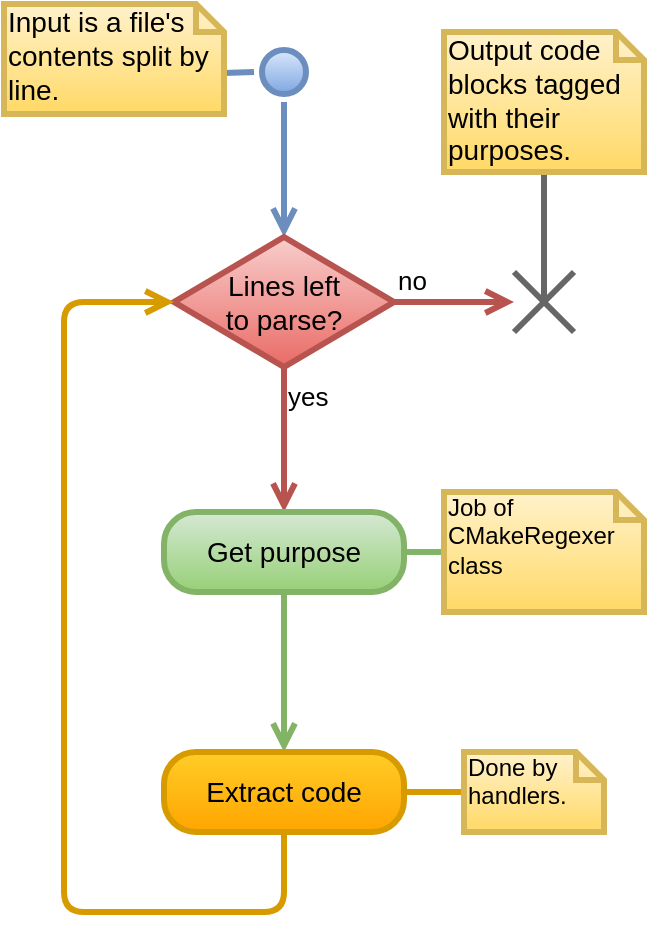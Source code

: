 <mxfile version="11.2.4" type="device" pages="1"><diagram id="R8ngB0sKf44TS-Z1Nfeh" name="Page-1"><mxGraphModel dx="1422" dy="778" grid="1" gridSize="10" guides="1" tooltips="1" connect="1" arrows="1" fold="1" page="1" pageScale="1" pageWidth="850" pageHeight="1100" math="0" shadow="0"><root><mxCell id="0"/><mxCell id="1" parent="0"/><mxCell id="fYp1gpqLL94JgkL7E62y-1" value="" style="ellipse;html=1;shape=startState;fillColor=#dae8fc;strokeColor=#6c8ebf;gradientColor=#7ea6e0;strokeWidth=3;" vertex="1" parent="1"><mxGeometry x="135" y="35" width="30" height="30" as="geometry"/></mxCell><mxCell id="fYp1gpqLL94JgkL7E62y-2" value="" style="edgeStyle=orthogonalEdgeStyle;html=1;verticalAlign=bottom;endArrow=open;endSize=8;strokeColor=#6c8ebf;entryX=0.5;entryY=0;entryDx=0;entryDy=0;gradientColor=#7ea6e0;fillColor=#dae8fc;strokeWidth=3;" edge="1" source="fYp1gpqLL94JgkL7E62y-1" parent="1" target="fYp1gpqLL94JgkL7E62y-6"><mxGeometry relative="1" as="geometry"><mxPoint x="95" y="125" as="targetPoint"/><Array as="points"><mxPoint x="150" y="80"/><mxPoint x="150" y="80"/></Array></mxGeometry></mxCell><mxCell id="fYp1gpqLL94JgkL7E62y-6" value="&lt;div style=&quot;font-size: 14px;&quot;&gt;Lines left &lt;br style=&quot;font-size: 14px;&quot;&gt;&lt;/div&gt;&lt;div style=&quot;font-size: 14px;&quot;&gt;to parse?&lt;/div&gt;" style="rhombus;whiteSpace=wrap;html=1;fillColor=#f8cecc;strokeColor=#b85450;gradientColor=#ea6b66;strokeWidth=3;fontSize=14;" vertex="1" parent="1"><mxGeometry x="95" y="132.5" width="110" height="65" as="geometry"/></mxCell><mxCell id="fYp1gpqLL94JgkL7E62y-8" value="yes" style="edgeStyle=orthogonalEdgeStyle;html=1;align=left;verticalAlign=top;endArrow=open;endSize=8;strokeColor=#b85450;gradientColor=#ea6b66;fillColor=#f8cecc;strokeWidth=3;fontSize=13;" edge="1" source="fYp1gpqLL94JgkL7E62y-6" parent="1" target="fYp1gpqLL94JgkL7E62y-12"><mxGeometry x="-1" relative="1" as="geometry"><mxPoint x="120" y="385" as="targetPoint"/></mxGeometry></mxCell><mxCell id="fYp1gpqLL94JgkL7E62y-12" value="Get purpose" style="rounded=1;whiteSpace=wrap;html=1;arcSize=40;fillColor=#d5e8d4;strokeColor=#82b366;gradientColor=#97d077;strokeWidth=3;fontSize=14;" vertex="1" parent="1"><mxGeometry x="90" y="270" width="120" height="40" as="geometry"/></mxCell><mxCell id="fYp1gpqLL94JgkL7E62y-13" value="" style="edgeStyle=orthogonalEdgeStyle;html=1;verticalAlign=bottom;endArrow=open;endSize=8;strokeColor=#82b366;entryX=0.5;entryY=0;entryDx=0;entryDy=0;strokeWidth=3;gradientColor=#97d077;fillColor=#d5e8d4;" edge="1" source="fYp1gpqLL94JgkL7E62y-12" parent="1" target="fYp1gpqLL94JgkL7E62y-20"><mxGeometry relative="1" as="geometry"><mxPoint x="140" y="515" as="targetPoint"/></mxGeometry></mxCell><mxCell id="fYp1gpqLL94JgkL7E62y-25" style="rounded=0;orthogonalLoop=1;jettySize=auto;html=1;exitX=0;exitY=0;exitDx=110;exitDy=34.5;exitPerimeter=0;entryX=0;entryY=0.5;entryDx=0;entryDy=0;endArrow=none;endFill=0;strokeWidth=3;gradientColor=#7ea6e0;fillColor=#dae8fc;strokeColor=#6c8ebf;" edge="1" parent="1" source="fYp1gpqLL94JgkL7E62y-19" target="fYp1gpqLL94JgkL7E62y-1"><mxGeometry relative="1" as="geometry"/></mxCell><mxCell id="fYp1gpqLL94JgkL7E62y-19" value="Input is a file's contents split by line." style="shape=note;whiteSpace=wrap;html=1;size=14;verticalAlign=top;align=left;spacingTop=-6;gradientColor=#ffd966;fillColor=#fff2cc;strokeColor=#d6b656;strokeWidth=3;fontSize=14;" vertex="1" parent="1"><mxGeometry x="10" y="16" width="110" height="55" as="geometry"/></mxCell><mxCell id="fYp1gpqLL94JgkL7E62y-20" value="Extract code" style="rounded=1;whiteSpace=wrap;html=1;arcSize=40;fillColor=#ffcd28;strokeColor=#d79b00;gradientColor=#ffa500;strokeWidth=3;fontSize=14;" vertex="1" parent="1"><mxGeometry x="90" y="390" width="120" height="40" as="geometry"/></mxCell><mxCell id="fYp1gpqLL94JgkL7E62y-21" value="" style="edgeStyle=orthogonalEdgeStyle;html=1;verticalAlign=bottom;endArrow=open;endSize=8;strokeColor=#d79b00;entryX=0;entryY=0.5;entryDx=0;entryDy=0;strokeWidth=3;gradientColor=#ffa500;fillColor=#ffcd28;" edge="1" source="fYp1gpqLL94JgkL7E62y-20" parent="1" target="fYp1gpqLL94JgkL7E62y-6"><mxGeometry relative="1" as="geometry"><mxPoint x="140" y="645" as="targetPoint"/><Array as="points"><mxPoint x="150" y="470"/><mxPoint x="40" y="470"/><mxPoint x="40" y="165"/></Array></mxGeometry></mxCell><mxCell id="fYp1gpqLL94JgkL7E62y-24" style="rounded=0;orthogonalLoop=1;jettySize=auto;html=1;exitX=0.5;exitY=1;exitDx=0;exitDy=0;exitPerimeter=0;entryX=0.5;entryY=0.5;entryDx=0;entryDy=0;strokeWidth=3;endArrow=none;endFill=0;gradientColor=#b3b3b3;fillColor=#f5f5f5;strokeColor=#666666;entryPerimeter=0;" edge="1" parent="1" source="fYp1gpqLL94JgkL7E62y-23" target="fYp1gpqLL94JgkL7E62y-22"><mxGeometry relative="1" as="geometry"/></mxCell><mxCell id="fYp1gpqLL94JgkL7E62y-23" value="&lt;font style=&quot;font-size: 14px&quot;&gt;Output code blocks tagged with their purposes.&lt;/font&gt;" style="shape=note;whiteSpace=wrap;html=1;size=14;verticalAlign=top;align=left;spacingTop=-6;gradientColor=#ffd966;fillColor=#fff2cc;strokeColor=#d6b656;strokeWidth=3;" vertex="1" parent="1"><mxGeometry x="230" y="30" width="100" height="70" as="geometry"/></mxCell><mxCell id="fYp1gpqLL94JgkL7E62y-29" style="rounded=0;orthogonalLoop=1;jettySize=auto;html=1;exitX=0;exitY=0.5;exitDx=0;exitDy=0;exitPerimeter=0;entryX=1;entryY=0.5;entryDx=0;entryDy=0;endArrow=none;endFill=0;strokeWidth=3;fontSize=13;gradientColor=#ffa500;fillColor=#ffcd28;strokeColor=#d79b00;" edge="1" parent="1" source="fYp1gpqLL94JgkL7E62y-28" target="fYp1gpqLL94JgkL7E62y-20"><mxGeometry relative="1" as="geometry"/></mxCell><mxCell id="fYp1gpqLL94JgkL7E62y-28" value="&lt;div&gt;Done by&lt;/div&gt;&lt;div&gt; handlers.&lt;/div&gt;" style="shape=note;whiteSpace=wrap;html=1;size=14;verticalAlign=top;align=left;spacingTop=-6;gradientColor=#ffd966;fillColor=#fff2cc;strokeColor=#d6b656;strokeWidth=3;" vertex="1" parent="1"><mxGeometry x="240" y="390" width="70" height="40" as="geometry"/></mxCell><mxCell id="fYp1gpqLL94JgkL7E62y-31" style="edgeStyle=none;rounded=0;orthogonalLoop=1;jettySize=auto;html=1;exitX=0;exitY=0.5;exitDx=0;exitDy=0;exitPerimeter=0;entryX=1;entryY=0.5;entryDx=0;entryDy=0;endArrow=none;endFill=0;strokeWidth=3;fontSize=13;gradientColor=#97d077;fillColor=#d5e8d4;strokeColor=#82b366;" edge="1" parent="1" source="fYp1gpqLL94JgkL7E62y-30" target="fYp1gpqLL94JgkL7E62y-12"><mxGeometry relative="1" as="geometry"/></mxCell><mxCell id="fYp1gpqLL94JgkL7E62y-30" value="&lt;div&gt;Job of CMakeRegexer&lt;/div&gt;&lt;div&gt;class&lt;br&gt;&lt;/div&gt;" style="shape=note;whiteSpace=wrap;html=1;size=14;verticalAlign=top;align=left;spacingTop=-6;gradientColor=#ffd966;fillColor=#fff2cc;strokeColor=#d6b656;strokeWidth=3;" vertex="1" parent="1"><mxGeometry x="230" y="260" width="100" height="60" as="geometry"/></mxCell><mxCell id="fYp1gpqLL94JgkL7E62y-22" value="" style="shape=umlDestroy;whiteSpace=wrap;html=1;strokeWidth=3;gradientColor=#b3b3b3;fillColor=#f5f5f5;strokeColor=#666666;" vertex="1" parent="1"><mxGeometry x="265" y="150" width="30" height="30" as="geometry"/></mxCell><mxCell id="fYp1gpqLL94JgkL7E62y-32" value="no" style="edgeStyle=orthogonalEdgeStyle;html=1;align=left;verticalAlign=bottom;endArrow=open;endSize=8;strokeColor=#b85450;gradientColor=#ea6b66;fillColor=#f8cecc;strokeWidth=3;fontSize=13;" edge="1" parent="1" source="fYp1gpqLL94JgkL7E62y-6" target="fYp1gpqLL94JgkL7E62y-22"><mxGeometry x="-1" relative="1" as="geometry"><mxPoint x="310" y="165" as="targetPoint"/><mxPoint x="205" y="165" as="sourcePoint"/></mxGeometry></mxCell></root></mxGraphModel></diagram></mxfile>